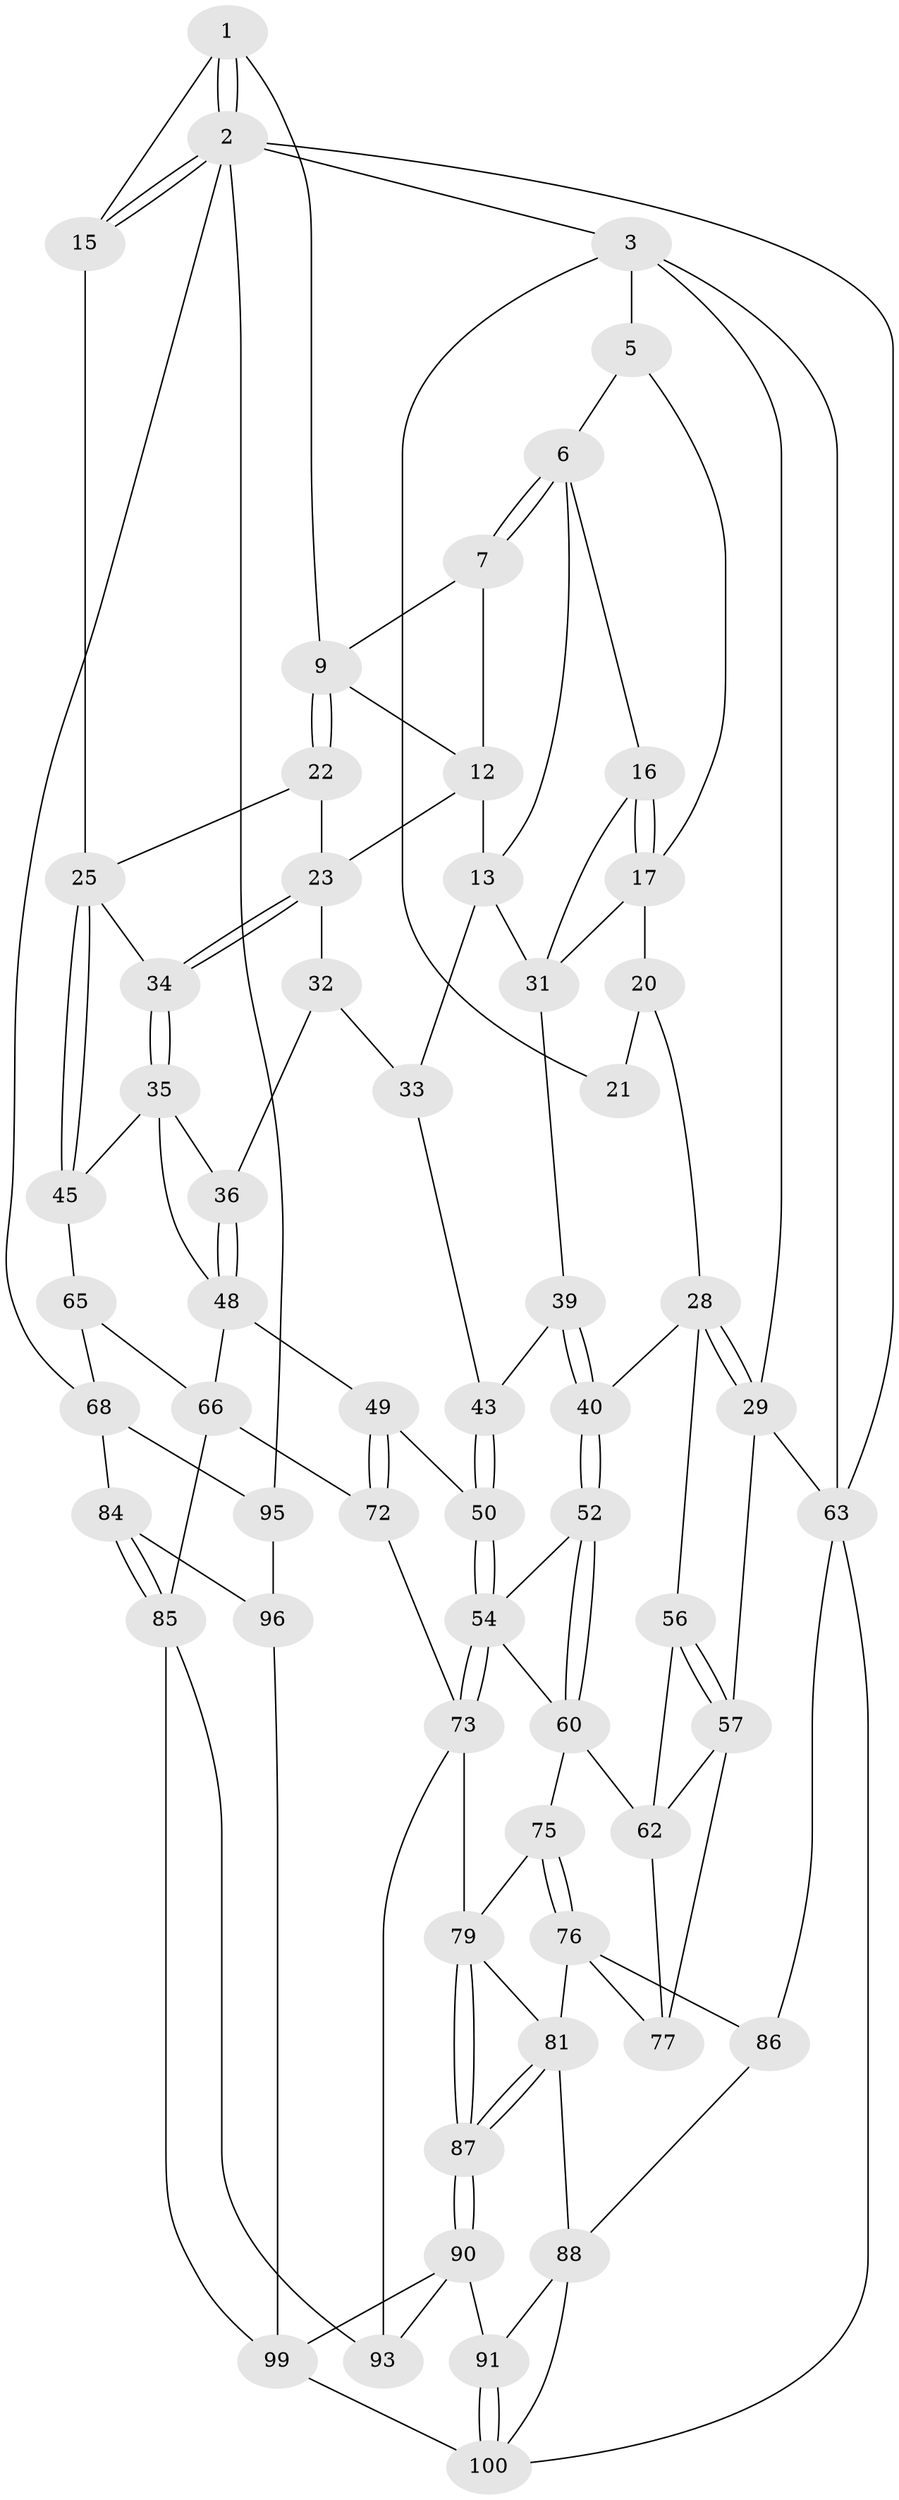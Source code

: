 // original degree distribution, {3: 0.049019607843137254, 6: 0.27450980392156865, 5: 0.4411764705882353, 4: 0.23529411764705882}
// Generated by graph-tools (version 1.1) at 2025/42/03/06/25 10:42:33]
// undirected, 61 vertices, 132 edges
graph export_dot {
graph [start="1"]
  node [color=gray90,style=filled];
  1 [pos="+0.9485758606852357+0",super="+8"];
  2 [pos="+1+0",super="+67"];
  3 [pos="+0+0",super="+4"];
  5 [pos="+0.25144409962617836+0"];
  6 [pos="+0.4873232359672827+0",super="+14"];
  7 [pos="+0.6846449586674235+0",super="+11"];
  9 [pos="+0.9015602666795827+0.07237647556995382",super="+10"];
  12 [pos="+0.6770364234219133+0.12901411433728677",super="+19"];
  13 [pos="+0.648002508459512+0.12843709530969064",super="+30"];
  15 [pos="+1+0.02799295212675988"];
  16 [pos="+0.5017752381093376+0.13892060415867843"];
  17 [pos="+0.39678563480744955+0.2335950647013295",super="+18"];
  20 [pos="+0.3066174275282657+0.20714147216442108",super="+27"];
  21 [pos="+0.21216358099672403+0.1335775507076871"];
  22 [pos="+0.9494021708885546+0.1663845942539253"];
  23 [pos="+0.9092864532234198+0.19687429718730223",super="+24"];
  25 [pos="+1+0.2319877389098207",super="+26"];
  28 [pos="+0.13096988399942153+0.3178491753816843",super="+41"];
  29 [pos="+0+0.14693835265302307",super="+59"];
  31 [pos="+0.5895772040282047+0.24593333685468088",super="+38"];
  32 [pos="+0.7409955972534985+0.25817516127199436",super="+37"];
  33 [pos="+0.6325132845888877+0.28219322314768613",super="+42"];
  34 [pos="+0.8509600757490636+0.34837588740219494"];
  35 [pos="+0.845629274430208+0.3567598584330553",super="+47"];
  36 [pos="+0.8243057201762197+0.3517158651678886"];
  39 [pos="+0.40694915319857955+0.33510580124285566"];
  40 [pos="+0.2791879143961819+0.3943953978971511"];
  43 [pos="+0.5699845694404966+0.46532746760472",super="+44"];
  45 [pos="+1+0.4173325786696881",super="+46"];
  48 [pos="+0.6821410718623514+0.504374291624952",super="+51"];
  49 [pos="+0.5875711470454272+0.4905556440533272"];
  50 [pos="+0.5745792931440585+0.48092732206916694"];
  52 [pos="+0.2999146105427601+0.5147104641556172",super="+53"];
  54 [pos="+0.43029775749286914+0.6138909354702918",super="+55"];
  56 [pos="+0.14524498541937234+0.4114384436009064"];
  57 [pos="+0+0.5762361484504437",super="+58"];
  60 [pos="+0.30206496923047693+0.5832900220893561",super="+61"];
  62 [pos="+0.15573019465712615+0.562449021802925",super="+71"];
  63 [pos="+0+0.7259864359939934",super="+64"];
  65 [pos="+0.8998754681417697+0.6090532389309611",super="+70"];
  66 [pos="+0.828760004786289+0.645837247632563",super="+74"];
  68 [pos="+1+0.88656691059184",super="+69"];
  72 [pos="+0.6372376411909491+0.7121430704837768"];
  73 [pos="+0.47147062733096545+0.7695920553617576",super="+78"];
  75 [pos="+0.23445352017189613+0.6479384997019121"];
  76 [pos="+0.14455328480671378+0.7177221824819697",super="+83"];
  77 [pos="+0.10890328462509971+0.662654255201305"];
  79 [pos="+0.37877466596873627+0.7999148975204715",super="+80"];
  81 [pos="+0.21976122944176937+0.8302302188468142",super="+82"];
  84 [pos="+0.82075898262803+0.7846308591541784"];
  85 [pos="+0.7967692646454093+0.7757440649425161",super="+92"];
  86 [pos="+0+0.757264421332013"];
  87 [pos="+0.29138377598017+0.8859504595152817"];
  88 [pos="+0.13331441336399155+0.8780535557961751",super="+89"];
  90 [pos="+0.2885469719144806+0.9114454941540283",super="+94"];
  91 [pos="+0.2442207787686225+0.9188751497625262"];
  93 [pos="+0.5226815025367564+0.9287125220467491"];
  95 [pos="+0.9339902792955509+0.9096657482939422",super="+97"];
  96 [pos="+0.8885901569721733+0.8748120596660773",super="+98"];
  99 [pos="+0.6403880417805746+1",super="+101"];
  100 [pos="+0.10134072166308476+0.9692517456576742",super="+102"];
  1 -- 2;
  1 -- 2;
  1 -- 9;
  1 -- 15;
  2 -- 3;
  2 -- 15;
  2 -- 15;
  2 -- 68;
  2 -- 63;
  2 -- 95;
  3 -- 29;
  3 -- 5;
  3 -- 21;
  3 -- 63;
  5 -- 6;
  5 -- 17;
  6 -- 7;
  6 -- 7;
  6 -- 16;
  6 -- 13;
  7 -- 9;
  7 -- 12;
  9 -- 22;
  9 -- 22;
  9 -- 12;
  12 -- 13;
  12 -- 23;
  13 -- 33;
  13 -- 31;
  15 -- 25;
  16 -- 17;
  16 -- 17;
  16 -- 31;
  17 -- 20;
  17 -- 31;
  20 -- 21 [weight=2];
  20 -- 28;
  22 -- 23;
  22 -- 25;
  23 -- 34;
  23 -- 34;
  23 -- 32;
  25 -- 45;
  25 -- 45;
  25 -- 34;
  28 -- 29;
  28 -- 29;
  28 -- 40;
  28 -- 56;
  29 -- 57;
  29 -- 63;
  31 -- 39;
  32 -- 33 [weight=2];
  32 -- 36;
  33 -- 43;
  34 -- 35;
  34 -- 35;
  35 -- 36;
  35 -- 48;
  35 -- 45;
  36 -- 48;
  36 -- 48;
  39 -- 40;
  39 -- 40;
  39 -- 43;
  40 -- 52;
  40 -- 52;
  43 -- 50;
  43 -- 50;
  45 -- 65 [weight=2];
  48 -- 49;
  48 -- 66;
  49 -- 50;
  49 -- 72;
  49 -- 72;
  50 -- 54;
  50 -- 54;
  52 -- 60;
  52 -- 60;
  52 -- 54;
  54 -- 73;
  54 -- 73;
  54 -- 60;
  56 -- 57;
  56 -- 57;
  56 -- 62;
  57 -- 77;
  57 -- 62;
  60 -- 75;
  60 -- 62;
  62 -- 77;
  63 -- 86;
  63 -- 100;
  65 -- 66;
  65 -- 68;
  66 -- 72;
  66 -- 85;
  68 -- 95;
  68 -- 84;
  72 -- 73;
  73 -- 93;
  73 -- 79;
  75 -- 76;
  75 -- 76;
  75 -- 79;
  76 -- 77;
  76 -- 86;
  76 -- 81;
  79 -- 87;
  79 -- 87;
  79 -- 81;
  81 -- 87;
  81 -- 87;
  81 -- 88;
  84 -- 85;
  84 -- 85;
  84 -- 96;
  85 -- 99;
  85 -- 93;
  86 -- 88;
  87 -- 90;
  87 -- 90;
  88 -- 91;
  88 -- 100;
  90 -- 91;
  90 -- 93;
  90 -- 99;
  91 -- 100;
  91 -- 100;
  95 -- 96;
  96 -- 99;
  99 -- 100;
}
